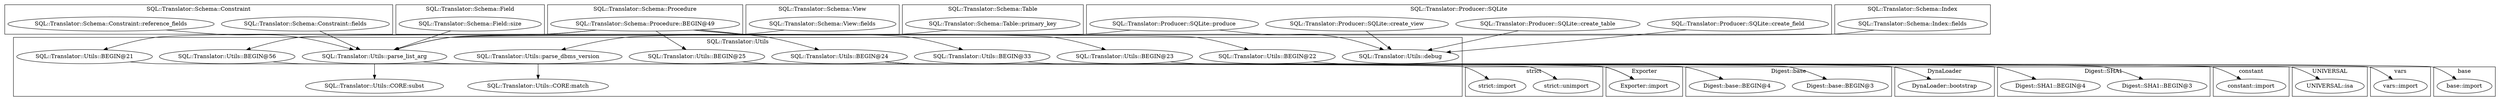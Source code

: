 digraph {
graph [overlap=false]
subgraph cluster_SQL_Translator_Utils {
	label="SQL::Translator::Utils";
	"SQL::Translator::Utils::BEGIN@56";
	"SQL::Translator::Utils::debug";
	"SQL::Translator::Utils::CORE:match";
	"SQL::Translator::Utils::parse_dbms_version";
	"SQL::Translator::Utils::BEGIN@21";
	"SQL::Translator::Utils::BEGIN@24";
	"SQL::Translator::Utils::BEGIN@33";
	"SQL::Translator::Utils::BEGIN@25";
	"SQL::Translator::Utils::parse_list_arg";
	"SQL::Translator::Utils::BEGIN@23";
	"SQL::Translator::Utils::BEGIN@22";
	"SQL::Translator::Utils::CORE:subst";
}
subgraph cluster_UNIVERSAL {
	label="UNIVERSAL";
	"UNIVERSAL::isa";
}
subgraph cluster_base {
	label="base";
	"base::import";
}
subgraph cluster_SQL_Translator_Schema_Constraint {
	label="SQL::Translator::Schema::Constraint";
	"SQL::Translator::Schema::Constraint::reference_fields";
	"SQL::Translator::Schema::Constraint::fields";
}
subgraph cluster_Exporter {
	label="Exporter";
	"Exporter::import";
}
subgraph cluster_SQL_Translator_Schema_Field {
	label="SQL::Translator::Schema::Field";
	"SQL::Translator::Schema::Field::size";
}
subgraph cluster_SQL_Translator_Schema_Procedure {
	label="SQL::Translator::Schema::Procedure";
	"SQL::Translator::Schema::Procedure::BEGIN@49";
}
subgraph cluster_Digest_base {
	label="Digest::base";
	"Digest::base::BEGIN@3";
	"Digest::base::BEGIN@4";
}
subgraph cluster_DynaLoader {
	label="DynaLoader";
	"DynaLoader::bootstrap";
}
subgraph cluster_vars {
	label="vars";
	"vars::import";
}
subgraph cluster_Digest_SHA1 {
	label="Digest::SHA1";
	"Digest::SHA1::BEGIN@3";
	"Digest::SHA1::BEGIN@4";
}
subgraph cluster_SQL_Translator_Schema_View {
	label="SQL::Translator::Schema::View";
	"SQL::Translator::Schema::View::fields";
}
subgraph cluster_strict {
	label="strict";
	"strict::import";
	"strict::unimport";
}
subgraph cluster_constant {
	label="constant";
	"constant::import";
}
subgraph cluster_SQL_Translator_Schema_Table {
	label="SQL::Translator::Schema::Table";
	"SQL::Translator::Schema::Table::primary_key";
}
subgraph cluster_SQL_Translator_Producer_SQLite {
	label="SQL::Translator::Producer::SQLite";
	"SQL::Translator::Producer::SQLite::produce";
	"SQL::Translator::Producer::SQLite::create_field";
	"SQL::Translator::Producer::SQLite::create_table";
	"SQL::Translator::Producer::SQLite::create_view";
}
subgraph cluster_SQL_Translator_Schema_Index {
	label="SQL::Translator::Schema::Index";
	"SQL::Translator::Schema::Index::fields";
}
"SQL::Translator::Producer::SQLite::create_field" -> "SQL::Translator::Utils::debug";
"SQL::Translator::Producer::SQLite::produce" -> "SQL::Translator::Utils::debug";
"SQL::Translator::Producer::SQLite::create_table" -> "SQL::Translator::Utils::debug";
"SQL::Translator::Producer::SQLite::create_view" -> "SQL::Translator::Utils::debug";
"SQL::Translator::Utils::BEGIN@25" -> "Exporter::import";
"SQL::Translator::Utils::BEGIN@24" -> "Exporter::import";
"SQL::Translator::Schema::Procedure::BEGIN@49" -> "SQL::Translator::Utils::BEGIN@33";
"SQL::Translator::Utils::parse_list_arg" -> "SQL::Translator::Utils::CORE:subst";
"SQL::Translator::Schema::Procedure::BEGIN@49" -> "SQL::Translator::Utils::BEGIN@22";
"SQL::Translator::Schema::Procedure::BEGIN@49" -> "SQL::Translator::Utils::BEGIN@56";
"SQL::Translator::Schema::Procedure::BEGIN@49" -> "SQL::Translator::Utils::BEGIN@21";
"SQL::Translator::Utils::BEGIN@33" -> "constant::import";
"SQL::Translator::Utils::BEGIN@56" -> "strict::unimport";
"SQL::Translator::Utils::BEGIN@22" -> "base::import";
"SQL::Translator::Schema::Procedure::BEGIN@49" -> "SQL::Translator::Utils::BEGIN@23";
"SQL::Translator::Utils::BEGIN@23" -> "vars::import";
"SQL::Translator::Utils::BEGIN@21" -> "strict::import";
"SQL::Translator::Utils::BEGIN@24" -> "Digest::SHA1::BEGIN@4";
"SQL::Translator::Utils::BEGIN@24" -> "DynaLoader::bootstrap";
"SQL::Translator::Producer::SQLite::produce" -> "SQL::Translator::Utils::parse_dbms_version";
"SQL::Translator::Schema::Procedure::BEGIN@49" -> "SQL::Translator::Utils::BEGIN@25";
"SQL::Translator::Utils::BEGIN@24" -> "Digest::base::BEGIN@4";
"SQL::Translator::Schema::Procedure::BEGIN@49" -> "SQL::Translator::Utils::BEGIN@24";
"SQL::Translator::Schema::Constraint::reference_fields" -> "SQL::Translator::Utils::parse_list_arg";
"SQL::Translator::Schema::Field::size" -> "SQL::Translator::Utils::parse_list_arg";
"SQL::Translator::Schema::Constraint::fields" -> "SQL::Translator::Utils::parse_list_arg";
"SQL::Translator::Schema::View::fields" -> "SQL::Translator::Utils::parse_list_arg";
"SQL::Translator::Schema::Index::fields" -> "SQL::Translator::Utils::parse_list_arg";
"SQL::Translator::Schema::Table::primary_key" -> "SQL::Translator::Utils::parse_list_arg";
"SQL::Translator::Utils::parse_list_arg" -> "UNIVERSAL::isa";
"SQL::Translator::Utils::BEGIN@24" -> "Digest::base::BEGIN@3";
"SQL::Translator::Utils::parse_dbms_version" -> "SQL::Translator::Utils::CORE:match";
"SQL::Translator::Utils::BEGIN@24" -> "Digest::SHA1::BEGIN@3";
}
